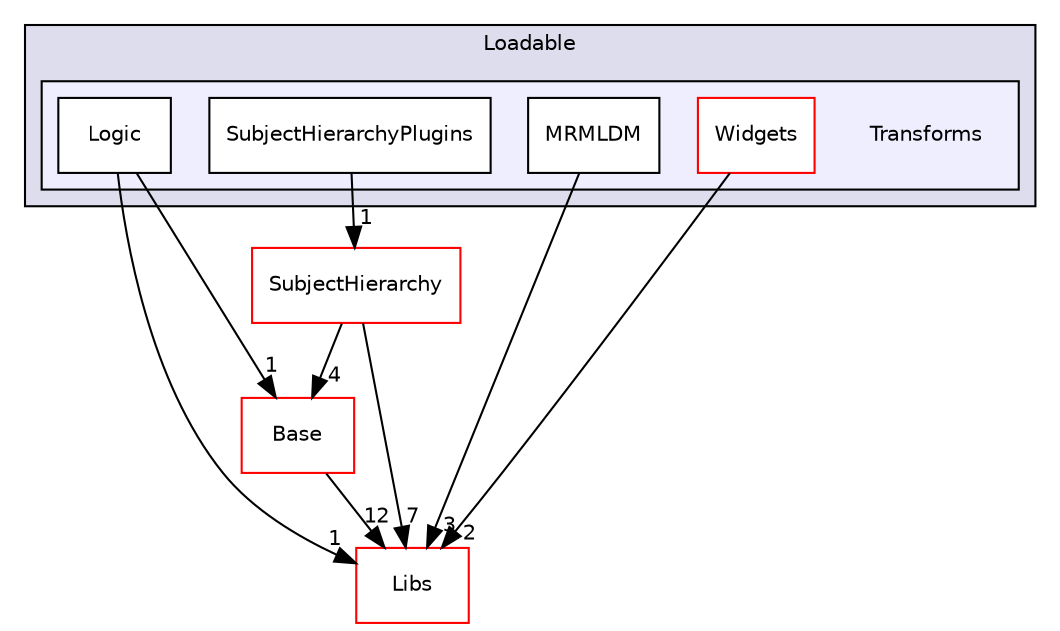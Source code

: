digraph "Modules/Loadable/Transforms" {
  bgcolor=transparent;
  compound=true
  node [ fontsize="10", fontname="Helvetica"];
  edge [ labelfontsize="10", labelfontname="Helvetica"];
  subgraph clusterdir_d01fdafe93af837a1755aeb3a6390699 {
    graph [ bgcolor="#ddddee", pencolor="black", label="Loadable" fontname="Helvetica", fontsize="10", URL="dir_d01fdafe93af837a1755aeb3a6390699.html"]
  subgraph clusterdir_cc2e4217dca79d6eba6fbfb5540b4203 {
    graph [ bgcolor="#eeeeff", pencolor="black", label="" URL="dir_cc2e4217dca79d6eba6fbfb5540b4203.html"];
    dir_cc2e4217dca79d6eba6fbfb5540b4203 [shape=plaintext label="Transforms"];
    dir_dba100e0f3c5cd29934419c34541b819 [shape=box label="Logic" color="black" fillcolor="white" style="filled" URL="dir_dba100e0f3c5cd29934419c34541b819.html"];
    dir_b1db45c602c0e4129b57d6167a7db6f8 [shape=box label="MRMLDM" color="black" fillcolor="white" style="filled" URL="dir_b1db45c602c0e4129b57d6167a7db6f8.html"];
    dir_9b809395cc8c26c161c45f1177e2d565 [shape=box label="SubjectHierarchyPlugins" color="black" fillcolor="white" style="filled" URL="dir_9b809395cc8c26c161c45f1177e2d565.html"];
    dir_46bc526dc17038d44a2186ab713cadce [shape=box label="Widgets" color="red" fillcolor="white" style="filled" URL="dir_46bc526dc17038d44a2186ab713cadce.html"];
  }
  }
  dir_6e6cb9563333489fde7459b1f95e59a5 [shape=box label="Libs" color="red" URL="dir_6e6cb9563333489fde7459b1f95e59a5.html"];
  dir_628593db0cdce5a76fb85526ae5aa762 [shape=box label="Base" color="red" URL="dir_628593db0cdce5a76fb85526ae5aa762.html"];
  dir_1694c2d71873d62d036e188d77c435ae [shape=box label="SubjectHierarchy" color="red" URL="dir_1694c2d71873d62d036e188d77c435ae.html"];
  dir_46bc526dc17038d44a2186ab713cadce->dir_6e6cb9563333489fde7459b1f95e59a5 [headlabel="2", labeldistance=1.5 headhref="dir_000117_000012.html"];
  dir_b1db45c602c0e4129b57d6167a7db6f8->dir_6e6cb9563333489fde7459b1f95e59a5 [headlabel="3", labeldistance=1.5 headhref="dir_000115_000012.html"];
  dir_628593db0cdce5a76fb85526ae5aa762->dir_6e6cb9563333489fde7459b1f95e59a5 [headlabel="12", labeldistance=1.5 headhref="dir_000002_000012.html"];
  dir_9b809395cc8c26c161c45f1177e2d565->dir_1694c2d71873d62d036e188d77c435ae [headlabel="1", labeldistance=1.5 headhref="dir_000116_000102.html"];
  dir_dba100e0f3c5cd29934419c34541b819->dir_6e6cb9563333489fde7459b1f95e59a5 [headlabel="1", labeldistance=1.5 headhref="dir_000114_000012.html"];
  dir_dba100e0f3c5cd29934419c34541b819->dir_628593db0cdce5a76fb85526ae5aa762 [headlabel="1", labeldistance=1.5 headhref="dir_000114_000002.html"];
  dir_1694c2d71873d62d036e188d77c435ae->dir_6e6cb9563333489fde7459b1f95e59a5 [headlabel="7", labeldistance=1.5 headhref="dir_000102_000012.html"];
  dir_1694c2d71873d62d036e188d77c435ae->dir_628593db0cdce5a76fb85526ae5aa762 [headlabel="4", labeldistance=1.5 headhref="dir_000102_000002.html"];
}
